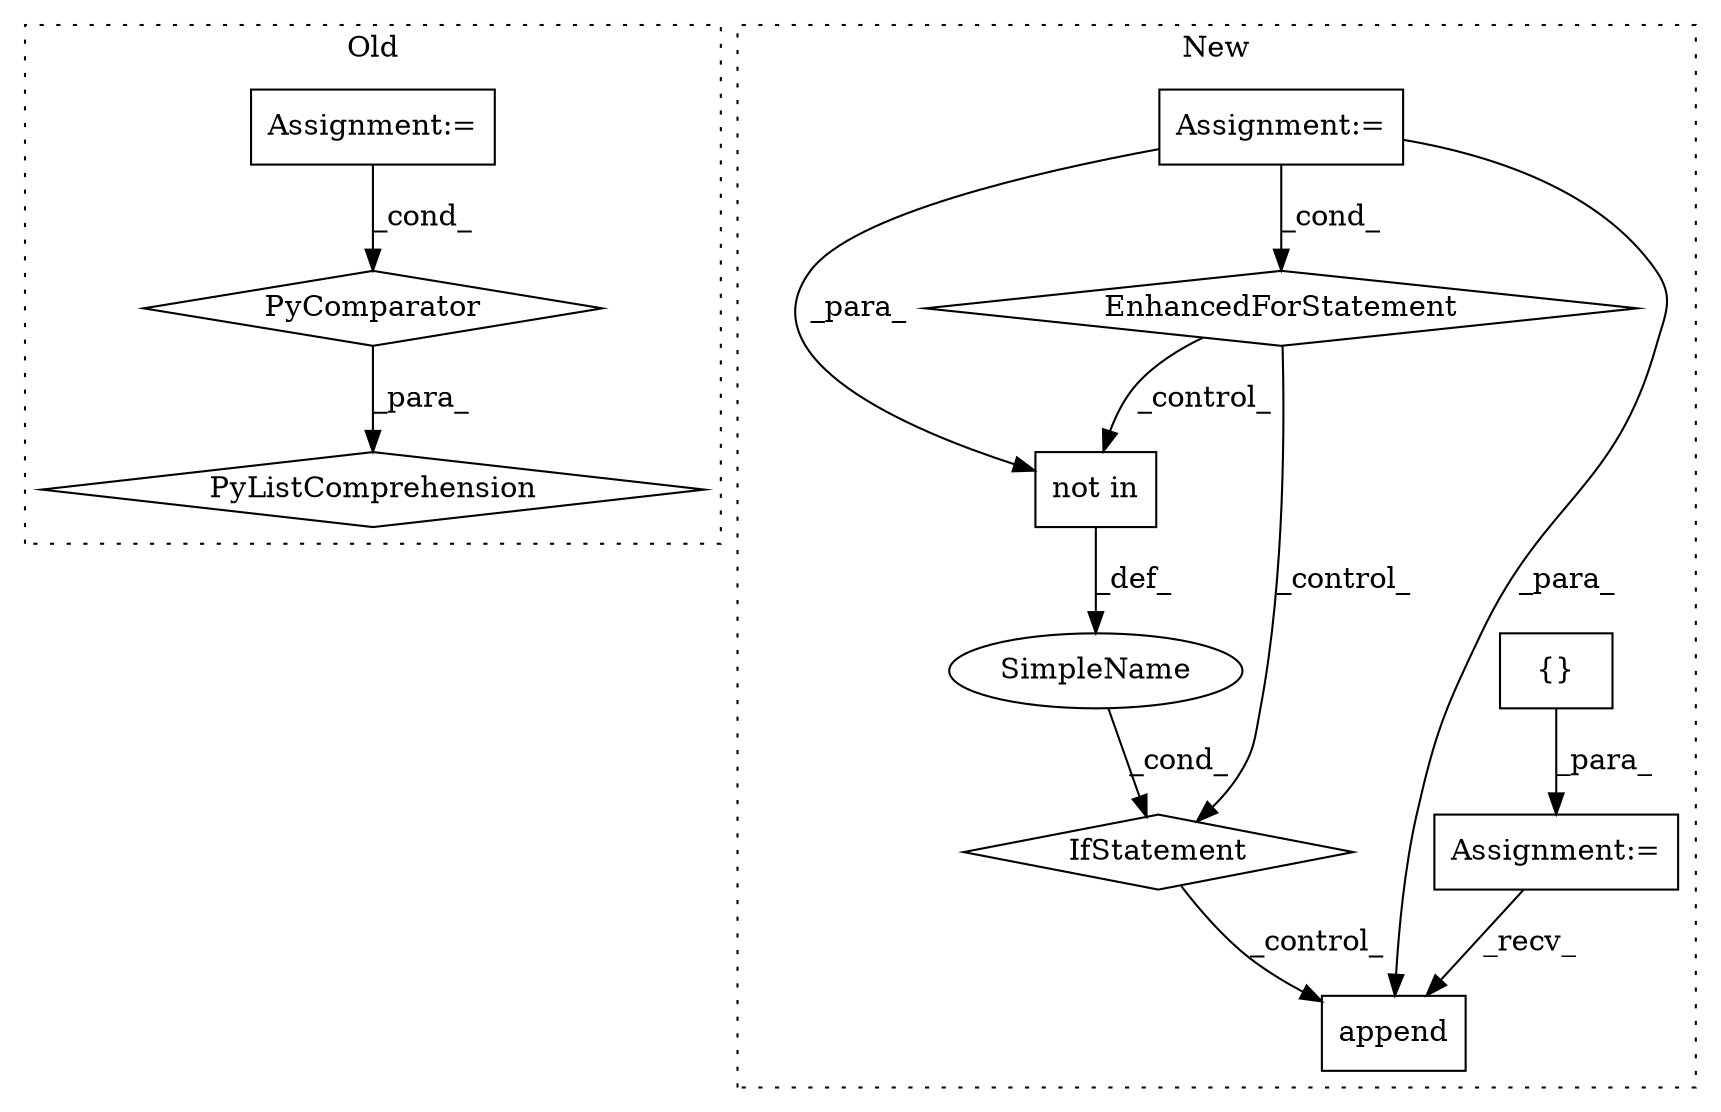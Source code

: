 digraph G {
subgraph cluster0 {
1 [label="PyListComprehension" a="109" s="4035" l="136" shape="diamond"];
3 [label="Assignment:=" a="7" s="4124" l="39" shape="box"];
4 [label="PyComparator" a="113" s="4124" l="39" shape="diamond"];
label = "Old";
style="dotted";
}
subgraph cluster1 {
2 [label="not in" a="108" s="4745" l="35" shape="box"];
5 [label="IfStatement" a="25" s="4733,4780" l="12,2" shape="diamond"];
6 [label="EnhancedForStatement" a="70" s="4633,4721" l="57,2" shape="diamond"];
7 [label="SimpleName" a="42" s="" l="" shape="ellipse"];
8 [label="append" a="32" s="4808,4829" l="7,1" shape="box"];
9 [label="{}" a="4" s="4623" l="2" shape="box"];
10 [label="Assignment:=" a="7" s="4613" l="1" shape="box"];
11 [label="Assignment:=" a="7" s="4633,4721" l="57,2" shape="box"];
label = "New";
style="dotted";
}
2 -> 7 [label="_def_"];
3 -> 4 [label="_cond_"];
4 -> 1 [label="_para_"];
5 -> 8 [label="_control_"];
6 -> 5 [label="_control_"];
6 -> 2 [label="_control_"];
7 -> 5 [label="_cond_"];
9 -> 10 [label="_para_"];
10 -> 8 [label="_recv_"];
11 -> 6 [label="_cond_"];
11 -> 8 [label="_para_"];
11 -> 2 [label="_para_"];
}